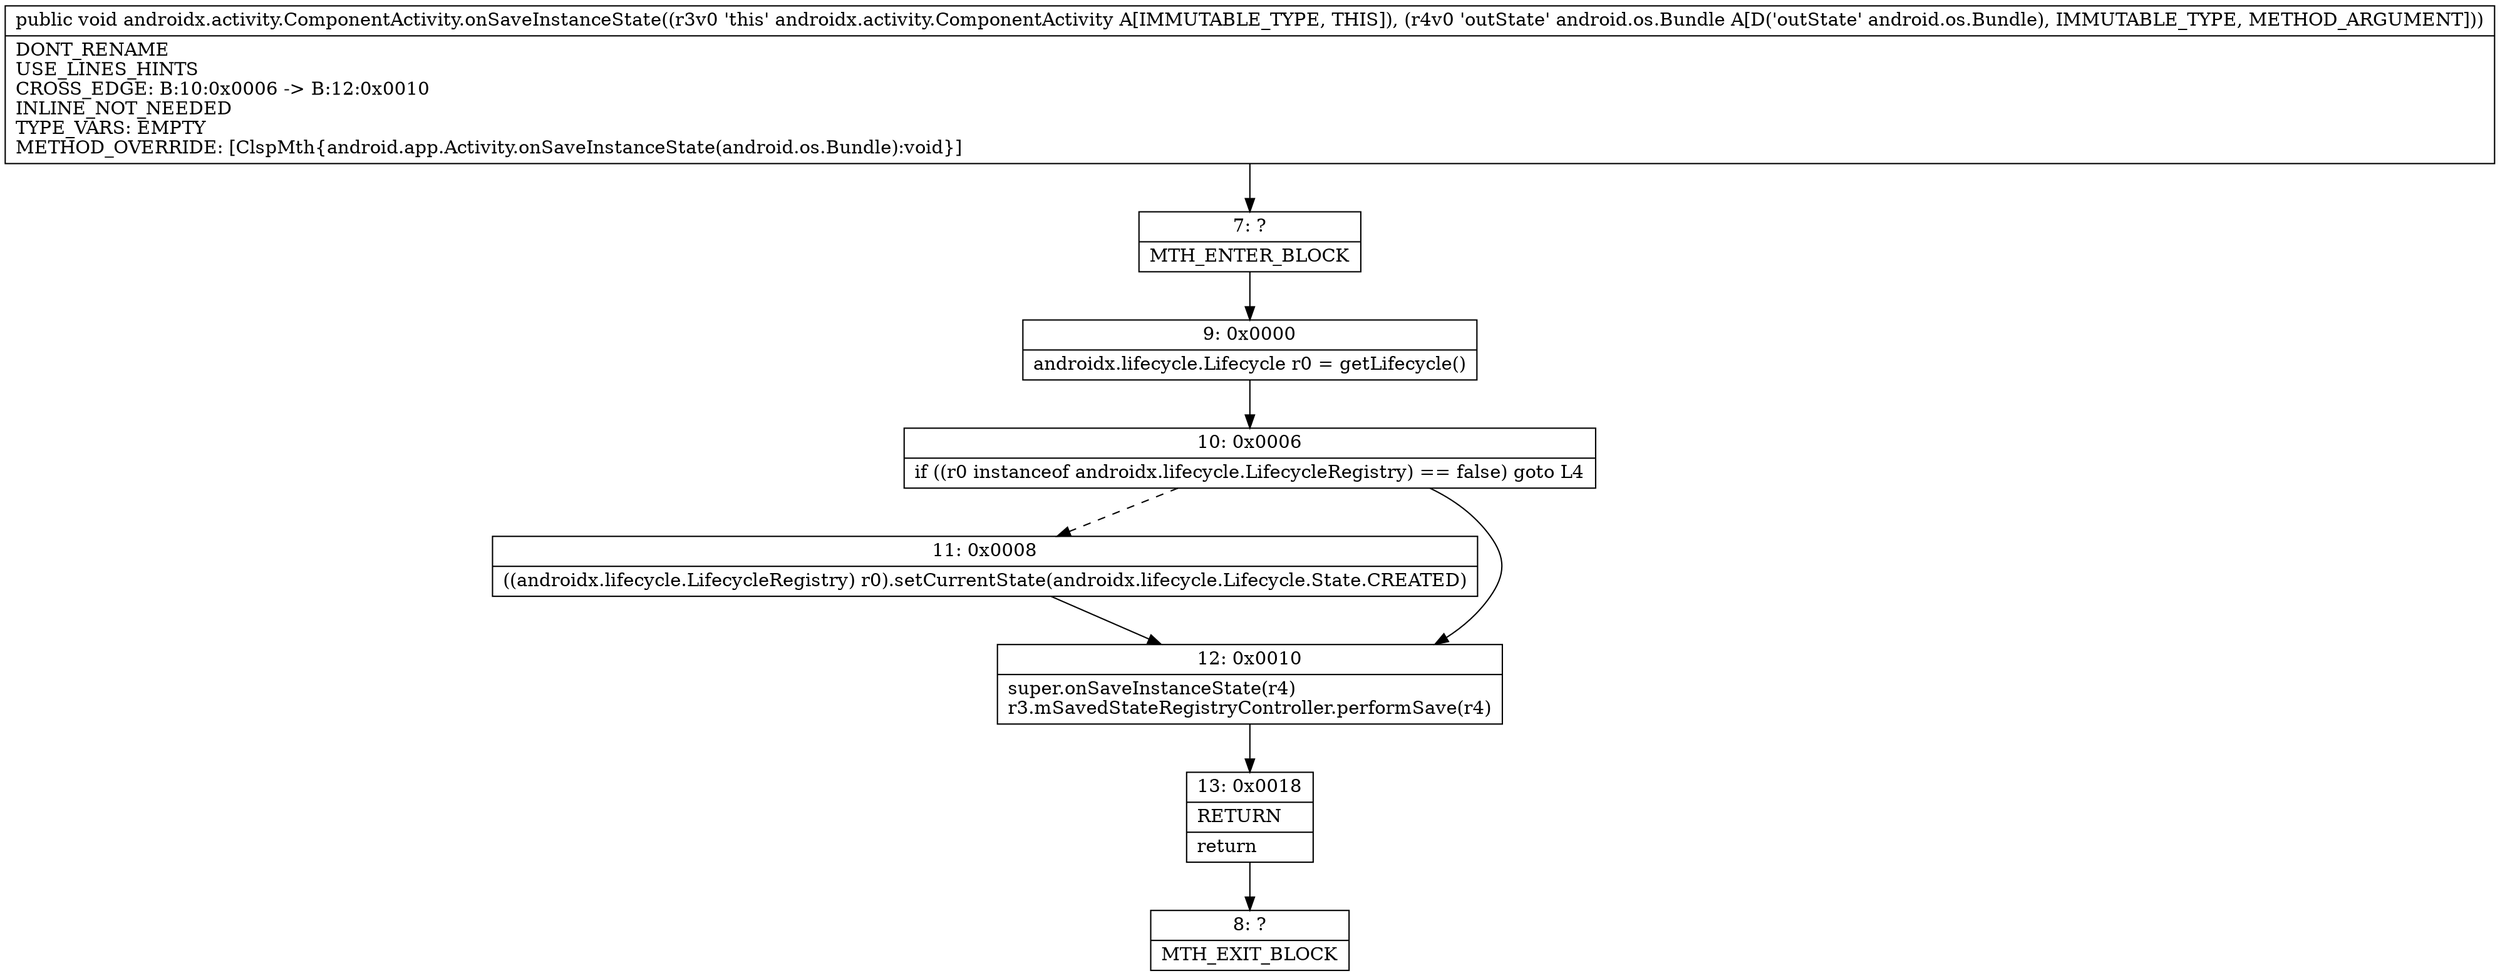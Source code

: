 digraph "CFG forandroidx.activity.ComponentActivity.onSaveInstanceState(Landroid\/os\/Bundle;)V" {
Node_7 [shape=record,label="{7\:\ ?|MTH_ENTER_BLOCK\l}"];
Node_9 [shape=record,label="{9\:\ 0x0000|androidx.lifecycle.Lifecycle r0 = getLifecycle()\l}"];
Node_10 [shape=record,label="{10\:\ 0x0006|if ((r0 instanceof androidx.lifecycle.LifecycleRegistry) == false) goto L4\l}"];
Node_11 [shape=record,label="{11\:\ 0x0008|((androidx.lifecycle.LifecycleRegistry) r0).setCurrentState(androidx.lifecycle.Lifecycle.State.CREATED)\l}"];
Node_12 [shape=record,label="{12\:\ 0x0010|super.onSaveInstanceState(r4)\lr3.mSavedStateRegistryController.performSave(r4)\l}"];
Node_13 [shape=record,label="{13\:\ 0x0018|RETURN\l|return\l}"];
Node_8 [shape=record,label="{8\:\ ?|MTH_EXIT_BLOCK\l}"];
MethodNode[shape=record,label="{public void androidx.activity.ComponentActivity.onSaveInstanceState((r3v0 'this' androidx.activity.ComponentActivity A[IMMUTABLE_TYPE, THIS]), (r4v0 'outState' android.os.Bundle A[D('outState' android.os.Bundle), IMMUTABLE_TYPE, METHOD_ARGUMENT]))  | DONT_RENAME\lUSE_LINES_HINTS\lCROSS_EDGE: B:10:0x0006 \-\> B:12:0x0010\lINLINE_NOT_NEEDED\lTYPE_VARS: EMPTY\lMETHOD_OVERRIDE: [ClspMth\{android.app.Activity.onSaveInstanceState(android.os.Bundle):void\}]\l}"];
MethodNode -> Node_7;Node_7 -> Node_9;
Node_9 -> Node_10;
Node_10 -> Node_11[style=dashed];
Node_10 -> Node_12;
Node_11 -> Node_12;
Node_12 -> Node_13;
Node_13 -> Node_8;
}

